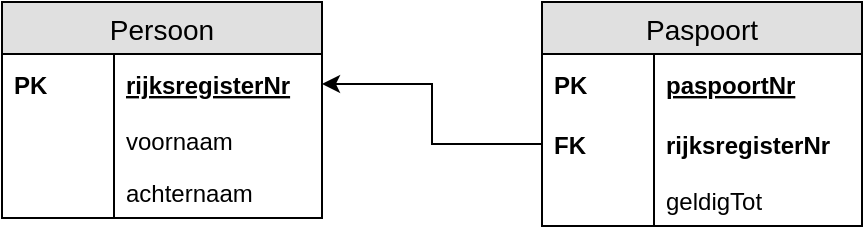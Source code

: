 <mxfile version="12.1.0" type="device" pages="1"><diagram id="USRimvOv3lP4tVwgqeB9" name="Page-1"><mxGraphModel dx="975" dy="716" grid="1" gridSize="10" guides="1" tooltips="1" connect="1" arrows="1" fold="1" page="1" pageScale="1" pageWidth="850" pageHeight="1100" math="0" shadow="0"><root><mxCell id="0"/><mxCell id="1" parent="0"/><mxCell id="BrpdMpULFXlh7TWFluzC-26" value="Persoon" style="swimlane;fontStyle=0;childLayout=stackLayout;horizontal=1;startSize=26;fillColor=#e0e0e0;horizontalStack=0;resizeParent=1;resizeParentMax=0;resizeLast=0;collapsible=1;marginBottom=0;swimlaneFillColor=#ffffff;align=center;fontSize=14;" parent="1" vertex="1"><mxGeometry x="190" y="260" width="160" height="108" as="geometry"/></mxCell><mxCell id="BrpdMpULFXlh7TWFluzC-27" value="rijksregisterNr" style="shape=partialRectangle;top=0;left=0;right=0;bottom=0;align=left;verticalAlign=middle;fillColor=none;spacingLeft=60;spacingRight=4;overflow=hidden;rotatable=0;points=[[0,0.5],[1,0.5]];portConstraint=eastwest;dropTarget=0;fontStyle=5;fontSize=12;" parent="BrpdMpULFXlh7TWFluzC-26" vertex="1"><mxGeometry y="26" width="160" height="30" as="geometry"/></mxCell><mxCell id="BrpdMpULFXlh7TWFluzC-28" value="PK" style="shape=partialRectangle;fontStyle=1;top=0;left=0;bottom=0;fillColor=none;align=left;verticalAlign=middle;spacingLeft=4;spacingRight=4;overflow=hidden;rotatable=0;points=[];portConstraint=eastwest;part=1;fontSize=12;" parent="BrpdMpULFXlh7TWFluzC-27" vertex="1" connectable="0"><mxGeometry width="56" height="30" as="geometry"/></mxCell><mxCell id="BrpdMpULFXlh7TWFluzC-31" value="voornaam" style="shape=partialRectangle;top=0;left=0;right=0;bottom=0;align=left;verticalAlign=top;fillColor=none;spacingLeft=60;spacingRight=4;overflow=hidden;rotatable=0;points=[[0,0.5],[1,0.5]];portConstraint=eastwest;dropTarget=0;fontSize=12;" parent="BrpdMpULFXlh7TWFluzC-26" vertex="1"><mxGeometry y="56" width="160" height="26" as="geometry"/></mxCell><mxCell id="BrpdMpULFXlh7TWFluzC-32" value="" style="shape=partialRectangle;top=0;left=0;bottom=0;fillColor=none;align=left;verticalAlign=top;spacingLeft=4;spacingRight=4;overflow=hidden;rotatable=0;points=[];portConstraint=eastwest;part=1;fontSize=12;" parent="BrpdMpULFXlh7TWFluzC-31" vertex="1" connectable="0"><mxGeometry width="56" height="26" as="geometry"/></mxCell><mxCell id="BrpdMpULFXlh7TWFluzC-33" value="achternaam" style="shape=partialRectangle;top=0;left=0;right=0;bottom=0;align=left;verticalAlign=top;fillColor=none;spacingLeft=60;spacingRight=4;overflow=hidden;rotatable=0;points=[[0,0.5],[1,0.5]];portConstraint=eastwest;dropTarget=0;fontSize=12;" parent="BrpdMpULFXlh7TWFluzC-26" vertex="1"><mxGeometry y="82" width="160" height="26" as="geometry"/></mxCell><mxCell id="BrpdMpULFXlh7TWFluzC-34" value="" style="shape=partialRectangle;top=0;left=0;bottom=0;fillColor=none;align=left;verticalAlign=top;spacingLeft=4;spacingRight=4;overflow=hidden;rotatable=0;points=[];portConstraint=eastwest;part=1;fontSize=12;" parent="BrpdMpULFXlh7TWFluzC-33" vertex="1" connectable="0"><mxGeometry width="56" height="26" as="geometry"/></mxCell><mxCell id="YJLAqW_cwwS-_tgYLGxT-1" value="Paspoort" style="swimlane;fontStyle=0;childLayout=stackLayout;horizontal=1;startSize=26;fillColor=#e0e0e0;horizontalStack=0;resizeParent=1;resizeParentMax=0;resizeLast=0;collapsible=1;marginBottom=0;swimlaneFillColor=#ffffff;align=center;fontSize=14;" parent="1" vertex="1"><mxGeometry x="460" y="260" width="160" height="112" as="geometry"/></mxCell><mxCell id="YJLAqW_cwwS-_tgYLGxT-2" value="paspoortNr" style="shape=partialRectangle;top=0;left=0;right=0;bottom=0;align=left;verticalAlign=middle;fillColor=none;spacingLeft=60;spacingRight=4;overflow=hidden;rotatable=0;points=[[0,0.5],[1,0.5]];portConstraint=eastwest;dropTarget=0;fontStyle=5;fontSize=12;" parent="YJLAqW_cwwS-_tgYLGxT-1" vertex="1"><mxGeometry y="26" width="160" height="30" as="geometry"/></mxCell><mxCell id="YJLAqW_cwwS-_tgYLGxT-3" value="PK" style="shape=partialRectangle;fontStyle=1;top=0;left=0;bottom=0;fillColor=none;align=left;verticalAlign=middle;spacingLeft=4;spacingRight=4;overflow=hidden;rotatable=0;points=[];portConstraint=eastwest;part=1;fontSize=12;" parent="YJLAqW_cwwS-_tgYLGxT-2" vertex="1" connectable="0"><mxGeometry width="56" height="30" as="geometry"/></mxCell><mxCell id="j__1kou_7M0mLzYyN4yo-4" value="rijksregisterNr" style="shape=partialRectangle;top=0;left=0;right=0;bottom=0;align=left;verticalAlign=middle;fillColor=none;spacingLeft=60;spacingRight=4;overflow=hidden;rotatable=0;points=[[0,0.5],[1,0.5]];portConstraint=eastwest;dropTarget=0;fontStyle=1;fontSize=12;" parent="YJLAqW_cwwS-_tgYLGxT-1" vertex="1"><mxGeometry y="56" width="160" height="30" as="geometry"/></mxCell><mxCell id="j__1kou_7M0mLzYyN4yo-5" value="FK" style="shape=partialRectangle;fontStyle=1;top=0;left=0;bottom=0;fillColor=none;align=left;verticalAlign=middle;spacingLeft=4;spacingRight=4;overflow=hidden;rotatable=0;points=[];portConstraint=eastwest;part=1;fontSize=12;" parent="j__1kou_7M0mLzYyN4yo-4" vertex="1" connectable="0"><mxGeometry width="56" height="30" as="geometry"/></mxCell><mxCell id="YJLAqW_cwwS-_tgYLGxT-6" value="geldigTot" style="shape=partialRectangle;top=0;left=0;right=0;bottom=0;align=left;verticalAlign=top;fillColor=none;spacingLeft=60;spacingRight=4;overflow=hidden;rotatable=0;points=[[0,0.5],[1,0.5]];portConstraint=eastwest;dropTarget=0;fontSize=12;strokeColor=#000000;" parent="YJLAqW_cwwS-_tgYLGxT-1" vertex="1"><mxGeometry y="86" width="160" height="26" as="geometry"/></mxCell><mxCell id="YJLAqW_cwwS-_tgYLGxT-7" value="" style="shape=partialRectangle;top=0;left=0;bottom=0;fillColor=none;align=left;verticalAlign=top;spacingLeft=4;spacingRight=4;overflow=hidden;rotatable=0;points=[];portConstraint=eastwest;part=1;fontSize=12;" parent="YJLAqW_cwwS-_tgYLGxT-6" vertex="1" connectable="0"><mxGeometry width="56" height="26" as="geometry"/></mxCell><mxCell id="j__1kou_7M0mLzYyN4yo-3" style="edgeStyle=orthogonalEdgeStyle;rounded=0;orthogonalLoop=1;jettySize=auto;html=1;entryX=1;entryY=0.5;entryDx=0;entryDy=0;exitX=0;exitY=0.5;exitDx=0;exitDy=0;" parent="1" source="j__1kou_7M0mLzYyN4yo-4" target="BrpdMpULFXlh7TWFluzC-27" edge="1"><mxGeometry relative="1" as="geometry"><mxPoint x="350" y="331" as="sourcePoint"/></mxGeometry></mxCell></root></mxGraphModel></diagram></mxfile>